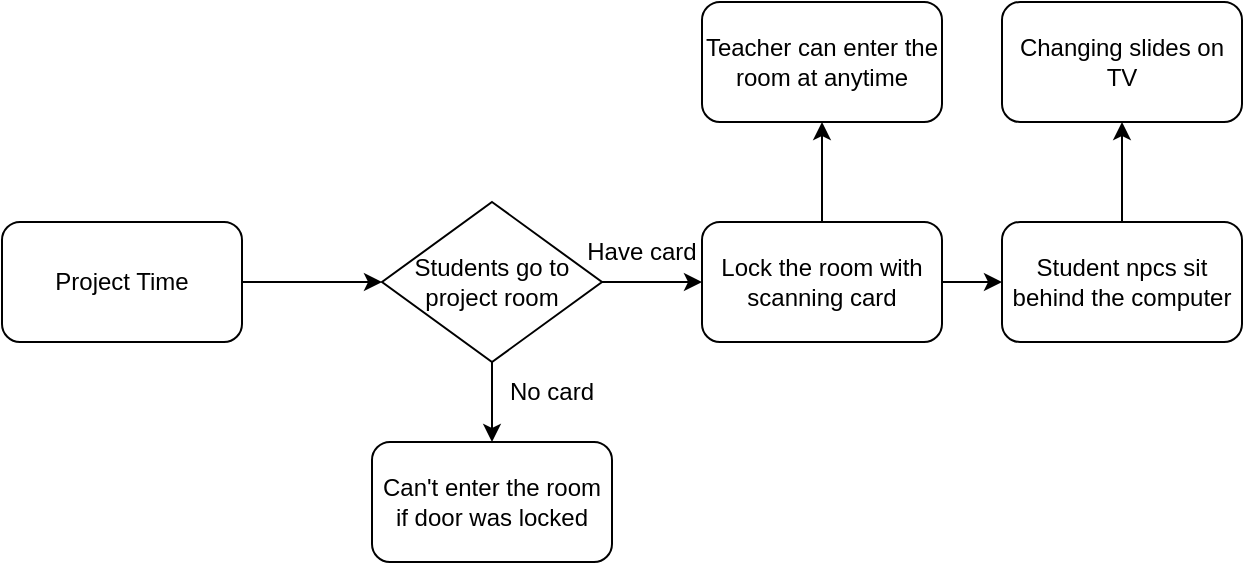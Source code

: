 <mxfile version="16.6.2" type="device"><diagram id="psbXy9bjr9z5LNIo5Iu_" name="Page-3"><mxGraphModel dx="741" dy="461" grid="1" gridSize="10" guides="1" tooltips="1" connect="1" arrows="1" fold="1" page="1" pageScale="1" pageWidth="827" pageHeight="1169" math="0" shadow="0"><root><mxCell id="p_7PVBvWXqV8hyCrFJXy-0"/><mxCell id="p_7PVBvWXqV8hyCrFJXy-1" parent="p_7PVBvWXqV8hyCrFJXy-0"/><mxCell id="p_7PVBvWXqV8hyCrFJXy-5" style="edgeStyle=orthogonalEdgeStyle;curved=0;rounded=1;sketch=0;orthogonalLoop=1;jettySize=auto;html=1;entryX=0;entryY=0.5;entryDx=0;entryDy=0;" parent="p_7PVBvWXqV8hyCrFJXy-1" source="p_7PVBvWXqV8hyCrFJXy-2" target="p_7PVBvWXqV8hyCrFJXy-3" edge="1"><mxGeometry relative="1" as="geometry"/></mxCell><mxCell id="p_7PVBvWXqV8hyCrFJXy-2" value="Project Time" style="rounded=1;whiteSpace=wrap;html=1;sketch=0;" parent="p_7PVBvWXqV8hyCrFJXy-1" vertex="1"><mxGeometry x="10" y="220" width="120" height="60" as="geometry"/></mxCell><mxCell id="PfHFwUTDfN1RZ5Bo-O4F-0" style="edgeStyle=orthogonalEdgeStyle;curved=0;rounded=1;sketch=0;orthogonalLoop=1;jettySize=auto;html=1;" parent="p_7PVBvWXqV8hyCrFJXy-1" source="p_7PVBvWXqV8hyCrFJXy-3" edge="1"><mxGeometry relative="1" as="geometry"><mxPoint x="360" y="250" as="targetPoint"/></mxGeometry></mxCell><mxCell id="PfHFwUTDfN1RZ5Bo-O4F-3" style="edgeStyle=orthogonalEdgeStyle;curved=0;rounded=1;sketch=0;orthogonalLoop=1;jettySize=auto;html=1;" parent="p_7PVBvWXqV8hyCrFJXy-1" source="p_7PVBvWXqV8hyCrFJXy-3" target="PfHFwUTDfN1RZ5Bo-O4F-4" edge="1"><mxGeometry relative="1" as="geometry"><mxPoint x="255" y="330" as="targetPoint"/></mxGeometry></mxCell><mxCell id="p_7PVBvWXqV8hyCrFJXy-3" value="Students go to project room" style="rhombus;whiteSpace=wrap;html=1;rounded=0;sketch=0;" parent="p_7PVBvWXqV8hyCrFJXy-1" vertex="1"><mxGeometry x="200" y="210" width="110" height="80" as="geometry"/></mxCell><mxCell id="PfHFwUTDfN1RZ5Bo-O4F-7" style="edgeStyle=orthogonalEdgeStyle;curved=0;rounded=1;sketch=0;orthogonalLoop=1;jettySize=auto;html=1;entryX=0;entryY=0.5;entryDx=0;entryDy=0;" parent="p_7PVBvWXqV8hyCrFJXy-1" source="PfHFwUTDfN1RZ5Bo-O4F-1" target="PfHFwUTDfN1RZ5Bo-O4F-6" edge="1"><mxGeometry relative="1" as="geometry"/></mxCell><mxCell id="PfHFwUTDfN1RZ5Bo-O4F-10" style="edgeStyle=orthogonalEdgeStyle;curved=0;rounded=1;sketch=0;orthogonalLoop=1;jettySize=auto;html=1;" parent="p_7PVBvWXqV8hyCrFJXy-1" source="PfHFwUTDfN1RZ5Bo-O4F-1" edge="1"><mxGeometry relative="1" as="geometry"><mxPoint x="420" y="170" as="targetPoint"/></mxGeometry></mxCell><mxCell id="PfHFwUTDfN1RZ5Bo-O4F-1" value="Lock the room with scanning card" style="rounded=1;whiteSpace=wrap;html=1;sketch=0;" parent="p_7PVBvWXqV8hyCrFJXy-1" vertex="1"><mxGeometry x="360" y="220" width="120" height="60" as="geometry"/></mxCell><mxCell id="PfHFwUTDfN1RZ5Bo-O4F-2" value="Have card" style="text;html=1;strokeColor=none;fillColor=none;align=center;verticalAlign=middle;whiteSpace=wrap;rounded=0;sketch=0;" parent="p_7PVBvWXqV8hyCrFJXy-1" vertex="1"><mxGeometry x="300" y="220" width="60" height="30" as="geometry"/></mxCell><mxCell id="PfHFwUTDfN1RZ5Bo-O4F-4" value="Can't enter the room if door was locked" style="rounded=1;whiteSpace=wrap;html=1;sketch=0;" parent="p_7PVBvWXqV8hyCrFJXy-1" vertex="1"><mxGeometry x="195" y="330" width="120" height="60" as="geometry"/></mxCell><mxCell id="PfHFwUTDfN1RZ5Bo-O4F-5" value="No card" style="text;html=1;strokeColor=none;fillColor=none;align=center;verticalAlign=middle;whiteSpace=wrap;rounded=0;sketch=0;" parent="p_7PVBvWXqV8hyCrFJXy-1" vertex="1"><mxGeometry x="255" y="290" width="60" height="30" as="geometry"/></mxCell><mxCell id="PfHFwUTDfN1RZ5Bo-O4F-8" style="edgeStyle=orthogonalEdgeStyle;curved=0;rounded=1;sketch=0;orthogonalLoop=1;jettySize=auto;html=1;" parent="p_7PVBvWXqV8hyCrFJXy-1" source="PfHFwUTDfN1RZ5Bo-O4F-6" edge="1"><mxGeometry relative="1" as="geometry"><mxPoint x="570" y="170" as="targetPoint"/><Array as="points"><mxPoint x="570" y="190"/><mxPoint x="570" y="190"/></Array></mxGeometry></mxCell><mxCell id="PfHFwUTDfN1RZ5Bo-O4F-6" value="Student npcs sit behind the computer" style="rounded=1;whiteSpace=wrap;html=1;sketch=0;" parent="p_7PVBvWXqV8hyCrFJXy-1" vertex="1"><mxGeometry x="510" y="220" width="120" height="60" as="geometry"/></mxCell><mxCell id="PfHFwUTDfN1RZ5Bo-O4F-9" value="Changing slides on TV" style="rounded=1;whiteSpace=wrap;html=1;sketch=0;" parent="p_7PVBvWXqV8hyCrFJXy-1" vertex="1"><mxGeometry x="510" y="110" width="120" height="60" as="geometry"/></mxCell><mxCell id="PfHFwUTDfN1RZ5Bo-O4F-11" value="Teacher can enter the room at anytime" style="rounded=1;whiteSpace=wrap;html=1;sketch=0;" parent="p_7PVBvWXqV8hyCrFJXy-1" vertex="1"><mxGeometry x="360" y="110" width="120" height="60" as="geometry"/></mxCell></root></mxGraphModel></diagram></mxfile>